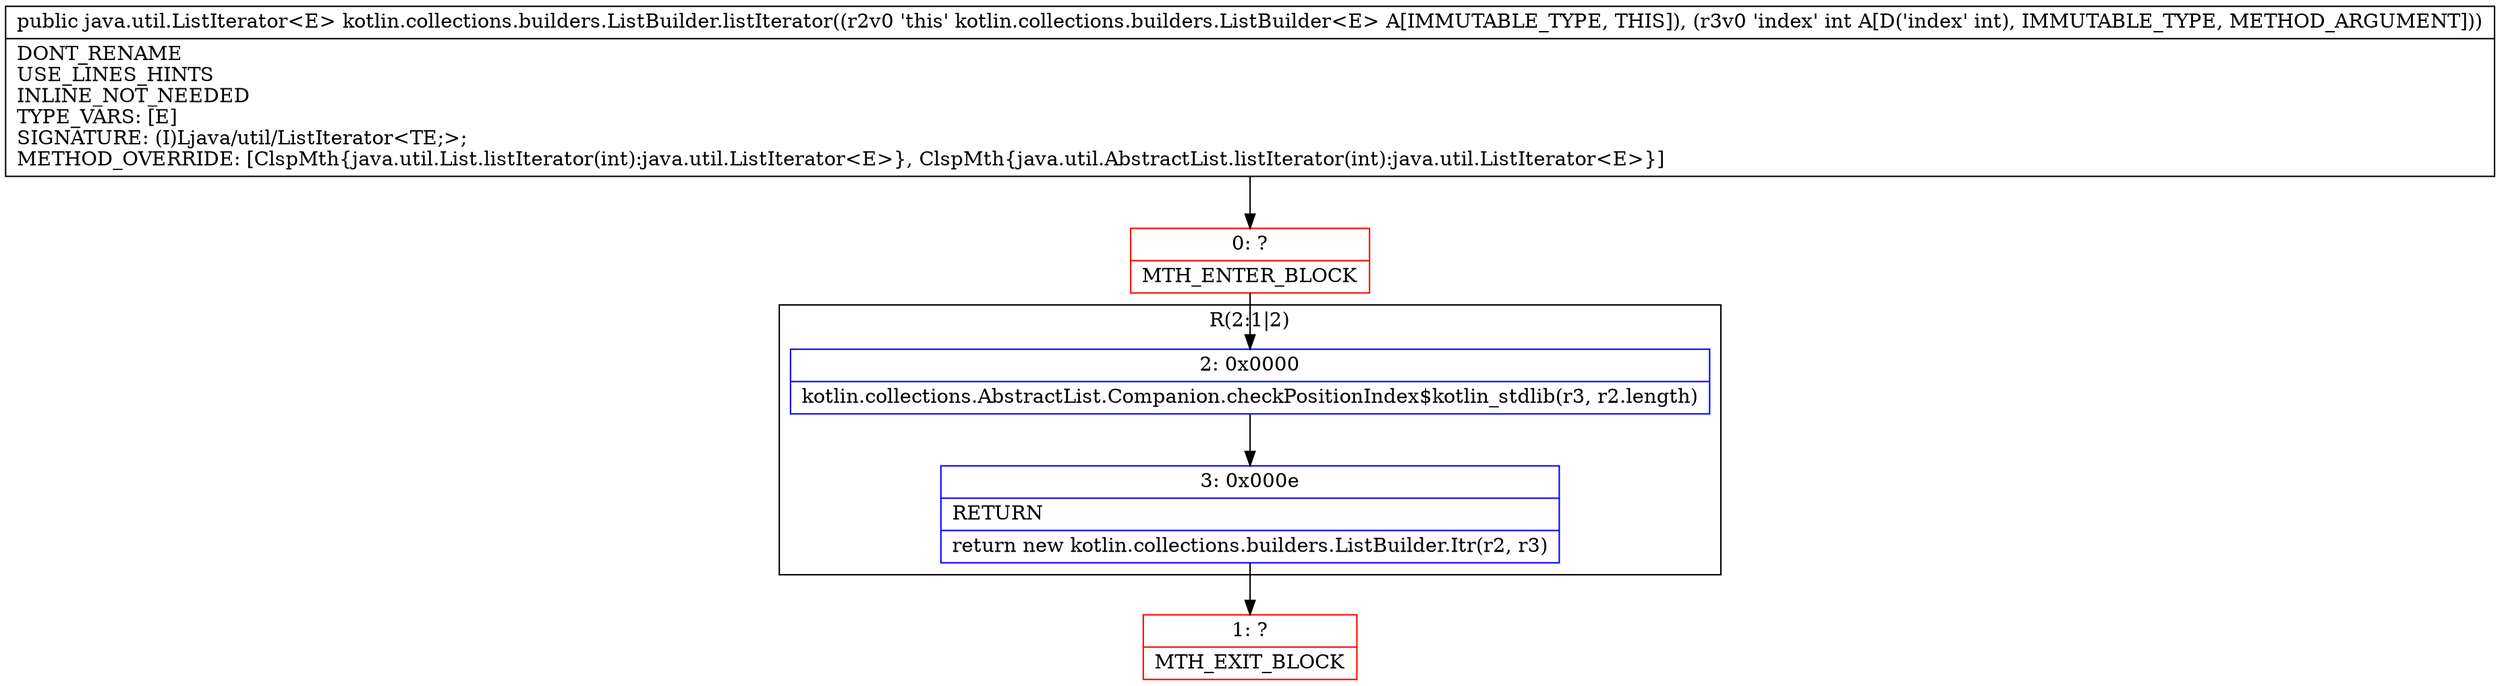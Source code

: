 digraph "CFG forkotlin.collections.builders.ListBuilder.listIterator(I)Ljava\/util\/ListIterator;" {
subgraph cluster_Region_2025788859 {
label = "R(2:1|2)";
node [shape=record,color=blue];
Node_2 [shape=record,label="{2\:\ 0x0000|kotlin.collections.AbstractList.Companion.checkPositionIndex$kotlin_stdlib(r3, r2.length)\l}"];
Node_3 [shape=record,label="{3\:\ 0x000e|RETURN\l|return new kotlin.collections.builders.ListBuilder.Itr(r2, r3)\l}"];
}
Node_0 [shape=record,color=red,label="{0\:\ ?|MTH_ENTER_BLOCK\l}"];
Node_1 [shape=record,color=red,label="{1\:\ ?|MTH_EXIT_BLOCK\l}"];
MethodNode[shape=record,label="{public java.util.ListIterator\<E\> kotlin.collections.builders.ListBuilder.listIterator((r2v0 'this' kotlin.collections.builders.ListBuilder\<E\> A[IMMUTABLE_TYPE, THIS]), (r3v0 'index' int A[D('index' int), IMMUTABLE_TYPE, METHOD_ARGUMENT]))  | DONT_RENAME\lUSE_LINES_HINTS\lINLINE_NOT_NEEDED\lTYPE_VARS: [E]\lSIGNATURE: (I)Ljava\/util\/ListIterator\<TE;\>;\lMETHOD_OVERRIDE: [ClspMth\{java.util.List.listIterator(int):java.util.ListIterator\<E\>\}, ClspMth\{java.util.AbstractList.listIterator(int):java.util.ListIterator\<E\>\}]\l}"];
MethodNode -> Node_0;Node_2 -> Node_3;
Node_3 -> Node_1;
Node_0 -> Node_2;
}

